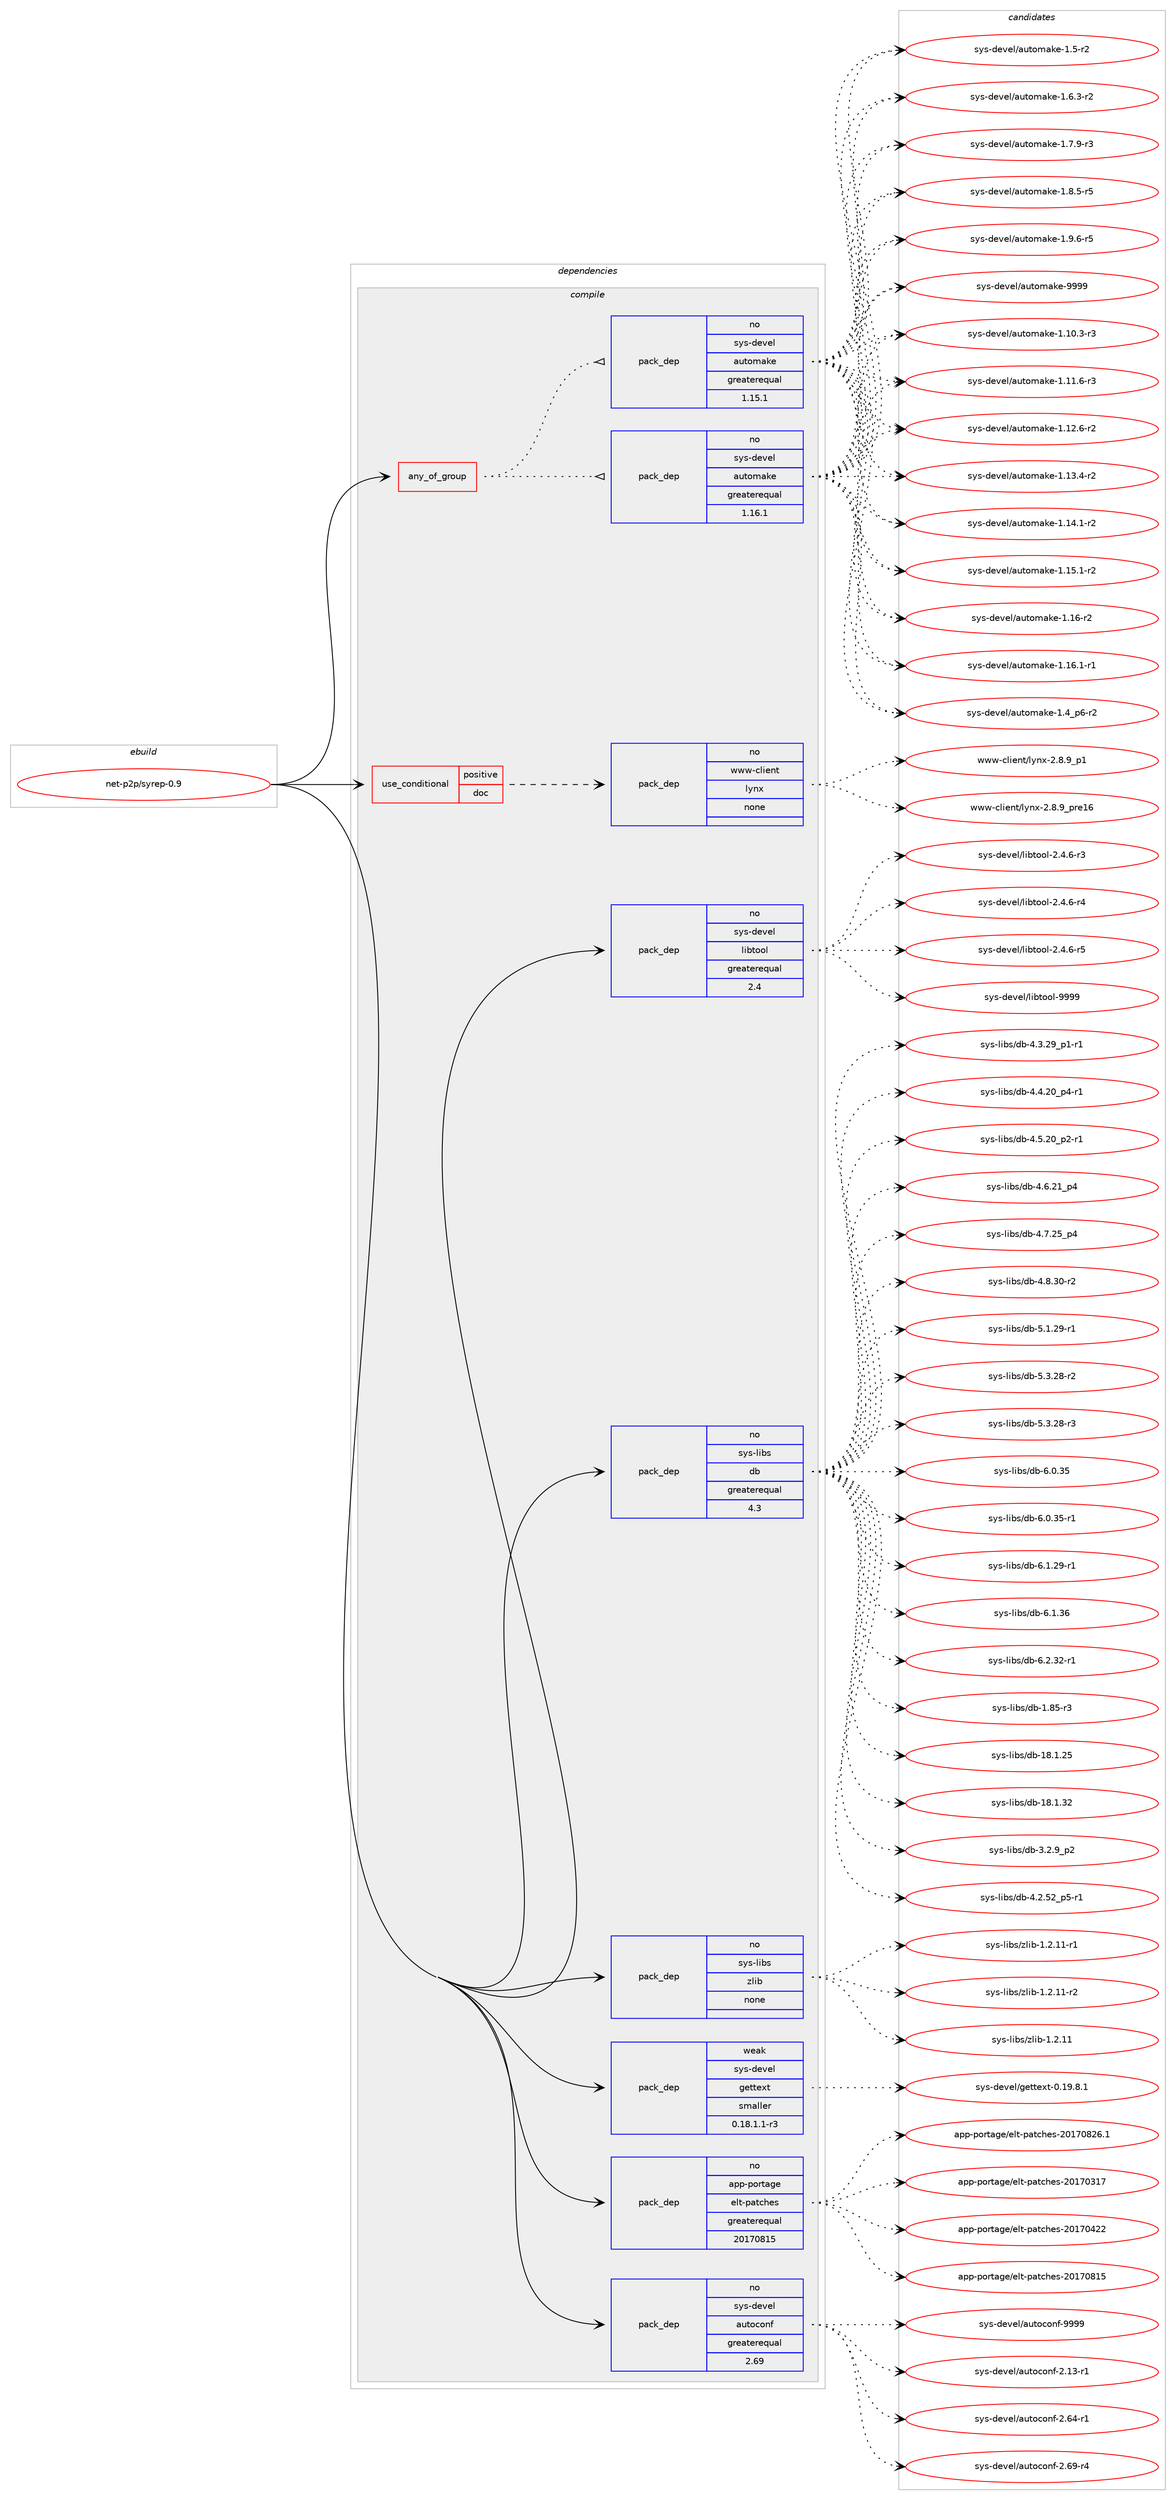 digraph prolog {

# *************
# Graph options
# *************

newrank=true;
concentrate=true;
compound=true;
graph [rankdir=LR,fontname=Helvetica,fontsize=10,ranksep=1.5];#, ranksep=2.5, nodesep=0.2];
edge  [arrowhead=vee];
node  [fontname=Helvetica,fontsize=10];

# **********
# The ebuild
# **********

subgraph cluster_leftcol {
color=gray;
rank=same;
label=<<i>ebuild</i>>;
id [label="net-p2p/syrep-0.9", color=red, width=4, href="../net-p2p/syrep-0.9.svg"];
}

# ****************
# The dependencies
# ****************

subgraph cluster_midcol {
color=gray;
label=<<i>dependencies</i>>;
subgraph cluster_compile {
fillcolor="#eeeeee";
style=filled;
label=<<i>compile</i>>;
subgraph any26560 {
dependency1676119 [label=<<TABLE BORDER="0" CELLBORDER="1" CELLSPACING="0" CELLPADDING="4"><TR><TD CELLPADDING="10">any_of_group</TD></TR></TABLE>>, shape=none, color=red];subgraph pack1198618 {
dependency1676120 [label=<<TABLE BORDER="0" CELLBORDER="1" CELLSPACING="0" CELLPADDING="4" WIDTH="220"><TR><TD ROWSPAN="6" CELLPADDING="30">pack_dep</TD></TR><TR><TD WIDTH="110">no</TD></TR><TR><TD>sys-devel</TD></TR><TR><TD>automake</TD></TR><TR><TD>greaterequal</TD></TR><TR><TD>1.16.1</TD></TR></TABLE>>, shape=none, color=blue];
}
dependency1676119:e -> dependency1676120:w [weight=20,style="dotted",arrowhead="oinv"];
subgraph pack1198619 {
dependency1676121 [label=<<TABLE BORDER="0" CELLBORDER="1" CELLSPACING="0" CELLPADDING="4" WIDTH="220"><TR><TD ROWSPAN="6" CELLPADDING="30">pack_dep</TD></TR><TR><TD WIDTH="110">no</TD></TR><TR><TD>sys-devel</TD></TR><TR><TD>automake</TD></TR><TR><TD>greaterequal</TD></TR><TR><TD>1.15.1</TD></TR></TABLE>>, shape=none, color=blue];
}
dependency1676119:e -> dependency1676121:w [weight=20,style="dotted",arrowhead="oinv"];
}
id:e -> dependency1676119:w [weight=20,style="solid",arrowhead="vee"];
subgraph cond450108 {
dependency1676122 [label=<<TABLE BORDER="0" CELLBORDER="1" CELLSPACING="0" CELLPADDING="4"><TR><TD ROWSPAN="3" CELLPADDING="10">use_conditional</TD></TR><TR><TD>positive</TD></TR><TR><TD>doc</TD></TR></TABLE>>, shape=none, color=red];
subgraph pack1198620 {
dependency1676123 [label=<<TABLE BORDER="0" CELLBORDER="1" CELLSPACING="0" CELLPADDING="4" WIDTH="220"><TR><TD ROWSPAN="6" CELLPADDING="30">pack_dep</TD></TR><TR><TD WIDTH="110">no</TD></TR><TR><TD>www-client</TD></TR><TR><TD>lynx</TD></TR><TR><TD>none</TD></TR><TR><TD></TD></TR></TABLE>>, shape=none, color=blue];
}
dependency1676122:e -> dependency1676123:w [weight=20,style="dashed",arrowhead="vee"];
}
id:e -> dependency1676122:w [weight=20,style="solid",arrowhead="vee"];
subgraph pack1198621 {
dependency1676124 [label=<<TABLE BORDER="0" CELLBORDER="1" CELLSPACING="0" CELLPADDING="4" WIDTH="220"><TR><TD ROWSPAN="6" CELLPADDING="30">pack_dep</TD></TR><TR><TD WIDTH="110">no</TD></TR><TR><TD>app-portage</TD></TR><TR><TD>elt-patches</TD></TR><TR><TD>greaterequal</TD></TR><TR><TD>20170815</TD></TR></TABLE>>, shape=none, color=blue];
}
id:e -> dependency1676124:w [weight=20,style="solid",arrowhead="vee"];
subgraph pack1198622 {
dependency1676125 [label=<<TABLE BORDER="0" CELLBORDER="1" CELLSPACING="0" CELLPADDING="4" WIDTH="220"><TR><TD ROWSPAN="6" CELLPADDING="30">pack_dep</TD></TR><TR><TD WIDTH="110">no</TD></TR><TR><TD>sys-devel</TD></TR><TR><TD>autoconf</TD></TR><TR><TD>greaterequal</TD></TR><TR><TD>2.69</TD></TR></TABLE>>, shape=none, color=blue];
}
id:e -> dependency1676125:w [weight=20,style="solid",arrowhead="vee"];
subgraph pack1198623 {
dependency1676126 [label=<<TABLE BORDER="0" CELLBORDER="1" CELLSPACING="0" CELLPADDING="4" WIDTH="220"><TR><TD ROWSPAN="6" CELLPADDING="30">pack_dep</TD></TR><TR><TD WIDTH="110">no</TD></TR><TR><TD>sys-devel</TD></TR><TR><TD>libtool</TD></TR><TR><TD>greaterequal</TD></TR><TR><TD>2.4</TD></TR></TABLE>>, shape=none, color=blue];
}
id:e -> dependency1676126:w [weight=20,style="solid",arrowhead="vee"];
subgraph pack1198624 {
dependency1676127 [label=<<TABLE BORDER="0" CELLBORDER="1" CELLSPACING="0" CELLPADDING="4" WIDTH="220"><TR><TD ROWSPAN="6" CELLPADDING="30">pack_dep</TD></TR><TR><TD WIDTH="110">no</TD></TR><TR><TD>sys-libs</TD></TR><TR><TD>db</TD></TR><TR><TD>greaterequal</TD></TR><TR><TD>4.3</TD></TR></TABLE>>, shape=none, color=blue];
}
id:e -> dependency1676127:w [weight=20,style="solid",arrowhead="vee"];
subgraph pack1198625 {
dependency1676128 [label=<<TABLE BORDER="0" CELLBORDER="1" CELLSPACING="0" CELLPADDING="4" WIDTH="220"><TR><TD ROWSPAN="6" CELLPADDING="30">pack_dep</TD></TR><TR><TD WIDTH="110">no</TD></TR><TR><TD>sys-libs</TD></TR><TR><TD>zlib</TD></TR><TR><TD>none</TD></TR><TR><TD></TD></TR></TABLE>>, shape=none, color=blue];
}
id:e -> dependency1676128:w [weight=20,style="solid",arrowhead="vee"];
subgraph pack1198626 {
dependency1676129 [label=<<TABLE BORDER="0" CELLBORDER="1" CELLSPACING="0" CELLPADDING="4" WIDTH="220"><TR><TD ROWSPAN="6" CELLPADDING="30">pack_dep</TD></TR><TR><TD WIDTH="110">weak</TD></TR><TR><TD>sys-devel</TD></TR><TR><TD>gettext</TD></TR><TR><TD>smaller</TD></TR><TR><TD>0.18.1.1-r3</TD></TR></TABLE>>, shape=none, color=blue];
}
id:e -> dependency1676129:w [weight=20,style="solid",arrowhead="vee"];
}
subgraph cluster_compileandrun {
fillcolor="#eeeeee";
style=filled;
label=<<i>compile and run</i>>;
}
subgraph cluster_run {
fillcolor="#eeeeee";
style=filled;
label=<<i>run</i>>;
}
}

# **************
# The candidates
# **************

subgraph cluster_choices {
rank=same;
color=gray;
label=<<i>candidates</i>>;

subgraph choice1198618 {
color=black;
nodesep=1;
choice11512111545100101118101108479711711611110997107101454946494846514511451 [label="sys-devel/automake-1.10.3-r3", color=red, width=4,href="../sys-devel/automake-1.10.3-r3.svg"];
choice11512111545100101118101108479711711611110997107101454946494946544511451 [label="sys-devel/automake-1.11.6-r3", color=red, width=4,href="../sys-devel/automake-1.11.6-r3.svg"];
choice11512111545100101118101108479711711611110997107101454946495046544511450 [label="sys-devel/automake-1.12.6-r2", color=red, width=4,href="../sys-devel/automake-1.12.6-r2.svg"];
choice11512111545100101118101108479711711611110997107101454946495146524511450 [label="sys-devel/automake-1.13.4-r2", color=red, width=4,href="../sys-devel/automake-1.13.4-r2.svg"];
choice11512111545100101118101108479711711611110997107101454946495246494511450 [label="sys-devel/automake-1.14.1-r2", color=red, width=4,href="../sys-devel/automake-1.14.1-r2.svg"];
choice11512111545100101118101108479711711611110997107101454946495346494511450 [label="sys-devel/automake-1.15.1-r2", color=red, width=4,href="../sys-devel/automake-1.15.1-r2.svg"];
choice1151211154510010111810110847971171161111099710710145494649544511450 [label="sys-devel/automake-1.16-r2", color=red, width=4,href="../sys-devel/automake-1.16-r2.svg"];
choice11512111545100101118101108479711711611110997107101454946495446494511449 [label="sys-devel/automake-1.16.1-r1", color=red, width=4,href="../sys-devel/automake-1.16.1-r1.svg"];
choice115121115451001011181011084797117116111109971071014549465295112544511450 [label="sys-devel/automake-1.4_p6-r2", color=red, width=4,href="../sys-devel/automake-1.4_p6-r2.svg"];
choice11512111545100101118101108479711711611110997107101454946534511450 [label="sys-devel/automake-1.5-r2", color=red, width=4,href="../sys-devel/automake-1.5-r2.svg"];
choice115121115451001011181011084797117116111109971071014549465446514511450 [label="sys-devel/automake-1.6.3-r2", color=red, width=4,href="../sys-devel/automake-1.6.3-r2.svg"];
choice115121115451001011181011084797117116111109971071014549465546574511451 [label="sys-devel/automake-1.7.9-r3", color=red, width=4,href="../sys-devel/automake-1.7.9-r3.svg"];
choice115121115451001011181011084797117116111109971071014549465646534511453 [label="sys-devel/automake-1.8.5-r5", color=red, width=4,href="../sys-devel/automake-1.8.5-r5.svg"];
choice115121115451001011181011084797117116111109971071014549465746544511453 [label="sys-devel/automake-1.9.6-r5", color=red, width=4,href="../sys-devel/automake-1.9.6-r5.svg"];
choice115121115451001011181011084797117116111109971071014557575757 [label="sys-devel/automake-9999", color=red, width=4,href="../sys-devel/automake-9999.svg"];
dependency1676120:e -> choice11512111545100101118101108479711711611110997107101454946494846514511451:w [style=dotted,weight="100"];
dependency1676120:e -> choice11512111545100101118101108479711711611110997107101454946494946544511451:w [style=dotted,weight="100"];
dependency1676120:e -> choice11512111545100101118101108479711711611110997107101454946495046544511450:w [style=dotted,weight="100"];
dependency1676120:e -> choice11512111545100101118101108479711711611110997107101454946495146524511450:w [style=dotted,weight="100"];
dependency1676120:e -> choice11512111545100101118101108479711711611110997107101454946495246494511450:w [style=dotted,weight="100"];
dependency1676120:e -> choice11512111545100101118101108479711711611110997107101454946495346494511450:w [style=dotted,weight="100"];
dependency1676120:e -> choice1151211154510010111810110847971171161111099710710145494649544511450:w [style=dotted,weight="100"];
dependency1676120:e -> choice11512111545100101118101108479711711611110997107101454946495446494511449:w [style=dotted,weight="100"];
dependency1676120:e -> choice115121115451001011181011084797117116111109971071014549465295112544511450:w [style=dotted,weight="100"];
dependency1676120:e -> choice11512111545100101118101108479711711611110997107101454946534511450:w [style=dotted,weight="100"];
dependency1676120:e -> choice115121115451001011181011084797117116111109971071014549465446514511450:w [style=dotted,weight="100"];
dependency1676120:e -> choice115121115451001011181011084797117116111109971071014549465546574511451:w [style=dotted,weight="100"];
dependency1676120:e -> choice115121115451001011181011084797117116111109971071014549465646534511453:w [style=dotted,weight="100"];
dependency1676120:e -> choice115121115451001011181011084797117116111109971071014549465746544511453:w [style=dotted,weight="100"];
dependency1676120:e -> choice115121115451001011181011084797117116111109971071014557575757:w [style=dotted,weight="100"];
}
subgraph choice1198619 {
color=black;
nodesep=1;
choice11512111545100101118101108479711711611110997107101454946494846514511451 [label="sys-devel/automake-1.10.3-r3", color=red, width=4,href="../sys-devel/automake-1.10.3-r3.svg"];
choice11512111545100101118101108479711711611110997107101454946494946544511451 [label="sys-devel/automake-1.11.6-r3", color=red, width=4,href="../sys-devel/automake-1.11.6-r3.svg"];
choice11512111545100101118101108479711711611110997107101454946495046544511450 [label="sys-devel/automake-1.12.6-r2", color=red, width=4,href="../sys-devel/automake-1.12.6-r2.svg"];
choice11512111545100101118101108479711711611110997107101454946495146524511450 [label="sys-devel/automake-1.13.4-r2", color=red, width=4,href="../sys-devel/automake-1.13.4-r2.svg"];
choice11512111545100101118101108479711711611110997107101454946495246494511450 [label="sys-devel/automake-1.14.1-r2", color=red, width=4,href="../sys-devel/automake-1.14.1-r2.svg"];
choice11512111545100101118101108479711711611110997107101454946495346494511450 [label="sys-devel/automake-1.15.1-r2", color=red, width=4,href="../sys-devel/automake-1.15.1-r2.svg"];
choice1151211154510010111810110847971171161111099710710145494649544511450 [label="sys-devel/automake-1.16-r2", color=red, width=4,href="../sys-devel/automake-1.16-r2.svg"];
choice11512111545100101118101108479711711611110997107101454946495446494511449 [label="sys-devel/automake-1.16.1-r1", color=red, width=4,href="../sys-devel/automake-1.16.1-r1.svg"];
choice115121115451001011181011084797117116111109971071014549465295112544511450 [label="sys-devel/automake-1.4_p6-r2", color=red, width=4,href="../sys-devel/automake-1.4_p6-r2.svg"];
choice11512111545100101118101108479711711611110997107101454946534511450 [label="sys-devel/automake-1.5-r2", color=red, width=4,href="../sys-devel/automake-1.5-r2.svg"];
choice115121115451001011181011084797117116111109971071014549465446514511450 [label="sys-devel/automake-1.6.3-r2", color=red, width=4,href="../sys-devel/automake-1.6.3-r2.svg"];
choice115121115451001011181011084797117116111109971071014549465546574511451 [label="sys-devel/automake-1.7.9-r3", color=red, width=4,href="../sys-devel/automake-1.7.9-r3.svg"];
choice115121115451001011181011084797117116111109971071014549465646534511453 [label="sys-devel/automake-1.8.5-r5", color=red, width=4,href="../sys-devel/automake-1.8.5-r5.svg"];
choice115121115451001011181011084797117116111109971071014549465746544511453 [label="sys-devel/automake-1.9.6-r5", color=red, width=4,href="../sys-devel/automake-1.9.6-r5.svg"];
choice115121115451001011181011084797117116111109971071014557575757 [label="sys-devel/automake-9999", color=red, width=4,href="../sys-devel/automake-9999.svg"];
dependency1676121:e -> choice11512111545100101118101108479711711611110997107101454946494846514511451:w [style=dotted,weight="100"];
dependency1676121:e -> choice11512111545100101118101108479711711611110997107101454946494946544511451:w [style=dotted,weight="100"];
dependency1676121:e -> choice11512111545100101118101108479711711611110997107101454946495046544511450:w [style=dotted,weight="100"];
dependency1676121:e -> choice11512111545100101118101108479711711611110997107101454946495146524511450:w [style=dotted,weight="100"];
dependency1676121:e -> choice11512111545100101118101108479711711611110997107101454946495246494511450:w [style=dotted,weight="100"];
dependency1676121:e -> choice11512111545100101118101108479711711611110997107101454946495346494511450:w [style=dotted,weight="100"];
dependency1676121:e -> choice1151211154510010111810110847971171161111099710710145494649544511450:w [style=dotted,weight="100"];
dependency1676121:e -> choice11512111545100101118101108479711711611110997107101454946495446494511449:w [style=dotted,weight="100"];
dependency1676121:e -> choice115121115451001011181011084797117116111109971071014549465295112544511450:w [style=dotted,weight="100"];
dependency1676121:e -> choice11512111545100101118101108479711711611110997107101454946534511450:w [style=dotted,weight="100"];
dependency1676121:e -> choice115121115451001011181011084797117116111109971071014549465446514511450:w [style=dotted,weight="100"];
dependency1676121:e -> choice115121115451001011181011084797117116111109971071014549465546574511451:w [style=dotted,weight="100"];
dependency1676121:e -> choice115121115451001011181011084797117116111109971071014549465646534511453:w [style=dotted,weight="100"];
dependency1676121:e -> choice115121115451001011181011084797117116111109971071014549465746544511453:w [style=dotted,weight="100"];
dependency1676121:e -> choice115121115451001011181011084797117116111109971071014557575757:w [style=dotted,weight="100"];
}
subgraph choice1198620 {
color=black;
nodesep=1;
choice1191191194599108105101110116471081211101204550465646579511249 [label="www-client/lynx-2.8.9_p1", color=red, width=4,href="../www-client/lynx-2.8.9_p1.svg"];
choice119119119459910810510111011647108121110120455046564657951121141014954 [label="www-client/lynx-2.8.9_pre16", color=red, width=4,href="../www-client/lynx-2.8.9_pre16.svg"];
dependency1676123:e -> choice1191191194599108105101110116471081211101204550465646579511249:w [style=dotted,weight="100"];
dependency1676123:e -> choice119119119459910810510111011647108121110120455046564657951121141014954:w [style=dotted,weight="100"];
}
subgraph choice1198621 {
color=black;
nodesep=1;
choice97112112451121111141169710310147101108116451129711699104101115455048495548514955 [label="app-portage/elt-patches-20170317", color=red, width=4,href="../app-portage/elt-patches-20170317.svg"];
choice97112112451121111141169710310147101108116451129711699104101115455048495548525050 [label="app-portage/elt-patches-20170422", color=red, width=4,href="../app-portage/elt-patches-20170422.svg"];
choice97112112451121111141169710310147101108116451129711699104101115455048495548564953 [label="app-portage/elt-patches-20170815", color=red, width=4,href="../app-portage/elt-patches-20170815.svg"];
choice971121124511211111411697103101471011081164511297116991041011154550484955485650544649 [label="app-portage/elt-patches-20170826.1", color=red, width=4,href="../app-portage/elt-patches-20170826.1.svg"];
dependency1676124:e -> choice97112112451121111141169710310147101108116451129711699104101115455048495548514955:w [style=dotted,weight="100"];
dependency1676124:e -> choice97112112451121111141169710310147101108116451129711699104101115455048495548525050:w [style=dotted,weight="100"];
dependency1676124:e -> choice97112112451121111141169710310147101108116451129711699104101115455048495548564953:w [style=dotted,weight="100"];
dependency1676124:e -> choice971121124511211111411697103101471011081164511297116991041011154550484955485650544649:w [style=dotted,weight="100"];
}
subgraph choice1198622 {
color=black;
nodesep=1;
choice1151211154510010111810110847971171161119911111010245504649514511449 [label="sys-devel/autoconf-2.13-r1", color=red, width=4,href="../sys-devel/autoconf-2.13-r1.svg"];
choice1151211154510010111810110847971171161119911111010245504654524511449 [label="sys-devel/autoconf-2.64-r1", color=red, width=4,href="../sys-devel/autoconf-2.64-r1.svg"];
choice1151211154510010111810110847971171161119911111010245504654574511452 [label="sys-devel/autoconf-2.69-r4", color=red, width=4,href="../sys-devel/autoconf-2.69-r4.svg"];
choice115121115451001011181011084797117116111991111101024557575757 [label="sys-devel/autoconf-9999", color=red, width=4,href="../sys-devel/autoconf-9999.svg"];
dependency1676125:e -> choice1151211154510010111810110847971171161119911111010245504649514511449:w [style=dotted,weight="100"];
dependency1676125:e -> choice1151211154510010111810110847971171161119911111010245504654524511449:w [style=dotted,weight="100"];
dependency1676125:e -> choice1151211154510010111810110847971171161119911111010245504654574511452:w [style=dotted,weight="100"];
dependency1676125:e -> choice115121115451001011181011084797117116111991111101024557575757:w [style=dotted,weight="100"];
}
subgraph choice1198623 {
color=black;
nodesep=1;
choice1151211154510010111810110847108105981161111111084550465246544511451 [label="sys-devel/libtool-2.4.6-r3", color=red, width=4,href="../sys-devel/libtool-2.4.6-r3.svg"];
choice1151211154510010111810110847108105981161111111084550465246544511452 [label="sys-devel/libtool-2.4.6-r4", color=red, width=4,href="../sys-devel/libtool-2.4.6-r4.svg"];
choice1151211154510010111810110847108105981161111111084550465246544511453 [label="sys-devel/libtool-2.4.6-r5", color=red, width=4,href="../sys-devel/libtool-2.4.6-r5.svg"];
choice1151211154510010111810110847108105981161111111084557575757 [label="sys-devel/libtool-9999", color=red, width=4,href="../sys-devel/libtool-9999.svg"];
dependency1676126:e -> choice1151211154510010111810110847108105981161111111084550465246544511451:w [style=dotted,weight="100"];
dependency1676126:e -> choice1151211154510010111810110847108105981161111111084550465246544511452:w [style=dotted,weight="100"];
dependency1676126:e -> choice1151211154510010111810110847108105981161111111084550465246544511453:w [style=dotted,weight="100"];
dependency1676126:e -> choice1151211154510010111810110847108105981161111111084557575757:w [style=dotted,weight="100"];
}
subgraph choice1198624 {
color=black;
nodesep=1;
choice1151211154510810598115471009845494656534511451 [label="sys-libs/db-1.85-r3", color=red, width=4,href="../sys-libs/db-1.85-r3.svg"];
choice115121115451081059811547100984549564649465053 [label="sys-libs/db-18.1.25", color=red, width=4,href="../sys-libs/db-18.1.25.svg"];
choice115121115451081059811547100984549564649465150 [label="sys-libs/db-18.1.32", color=red, width=4,href="../sys-libs/db-18.1.32.svg"];
choice115121115451081059811547100984551465046579511250 [label="sys-libs/db-3.2.9_p2", color=red, width=4,href="../sys-libs/db-3.2.9_p2.svg"];
choice115121115451081059811547100984552465046535095112534511449 [label="sys-libs/db-4.2.52_p5-r1", color=red, width=4,href="../sys-libs/db-4.2.52_p5-r1.svg"];
choice115121115451081059811547100984552465146505795112494511449 [label="sys-libs/db-4.3.29_p1-r1", color=red, width=4,href="../sys-libs/db-4.3.29_p1-r1.svg"];
choice115121115451081059811547100984552465246504895112524511449 [label="sys-libs/db-4.4.20_p4-r1", color=red, width=4,href="../sys-libs/db-4.4.20_p4-r1.svg"];
choice115121115451081059811547100984552465346504895112504511449 [label="sys-libs/db-4.5.20_p2-r1", color=red, width=4,href="../sys-libs/db-4.5.20_p2-r1.svg"];
choice11512111545108105981154710098455246544650499511252 [label="sys-libs/db-4.6.21_p4", color=red, width=4,href="../sys-libs/db-4.6.21_p4.svg"];
choice11512111545108105981154710098455246554650539511252 [label="sys-libs/db-4.7.25_p4", color=red, width=4,href="../sys-libs/db-4.7.25_p4.svg"];
choice11512111545108105981154710098455246564651484511450 [label="sys-libs/db-4.8.30-r2", color=red, width=4,href="../sys-libs/db-4.8.30-r2.svg"];
choice11512111545108105981154710098455346494650574511449 [label="sys-libs/db-5.1.29-r1", color=red, width=4,href="../sys-libs/db-5.1.29-r1.svg"];
choice11512111545108105981154710098455346514650564511450 [label="sys-libs/db-5.3.28-r2", color=red, width=4,href="../sys-libs/db-5.3.28-r2.svg"];
choice11512111545108105981154710098455346514650564511451 [label="sys-libs/db-5.3.28-r3", color=red, width=4,href="../sys-libs/db-5.3.28-r3.svg"];
choice1151211154510810598115471009845544648465153 [label="sys-libs/db-6.0.35", color=red, width=4,href="../sys-libs/db-6.0.35.svg"];
choice11512111545108105981154710098455446484651534511449 [label="sys-libs/db-6.0.35-r1", color=red, width=4,href="../sys-libs/db-6.0.35-r1.svg"];
choice11512111545108105981154710098455446494650574511449 [label="sys-libs/db-6.1.29-r1", color=red, width=4,href="../sys-libs/db-6.1.29-r1.svg"];
choice1151211154510810598115471009845544649465154 [label="sys-libs/db-6.1.36", color=red, width=4,href="../sys-libs/db-6.1.36.svg"];
choice11512111545108105981154710098455446504651504511449 [label="sys-libs/db-6.2.32-r1", color=red, width=4,href="../sys-libs/db-6.2.32-r1.svg"];
dependency1676127:e -> choice1151211154510810598115471009845494656534511451:w [style=dotted,weight="100"];
dependency1676127:e -> choice115121115451081059811547100984549564649465053:w [style=dotted,weight="100"];
dependency1676127:e -> choice115121115451081059811547100984549564649465150:w [style=dotted,weight="100"];
dependency1676127:e -> choice115121115451081059811547100984551465046579511250:w [style=dotted,weight="100"];
dependency1676127:e -> choice115121115451081059811547100984552465046535095112534511449:w [style=dotted,weight="100"];
dependency1676127:e -> choice115121115451081059811547100984552465146505795112494511449:w [style=dotted,weight="100"];
dependency1676127:e -> choice115121115451081059811547100984552465246504895112524511449:w [style=dotted,weight="100"];
dependency1676127:e -> choice115121115451081059811547100984552465346504895112504511449:w [style=dotted,weight="100"];
dependency1676127:e -> choice11512111545108105981154710098455246544650499511252:w [style=dotted,weight="100"];
dependency1676127:e -> choice11512111545108105981154710098455246554650539511252:w [style=dotted,weight="100"];
dependency1676127:e -> choice11512111545108105981154710098455246564651484511450:w [style=dotted,weight="100"];
dependency1676127:e -> choice11512111545108105981154710098455346494650574511449:w [style=dotted,weight="100"];
dependency1676127:e -> choice11512111545108105981154710098455346514650564511450:w [style=dotted,weight="100"];
dependency1676127:e -> choice11512111545108105981154710098455346514650564511451:w [style=dotted,weight="100"];
dependency1676127:e -> choice1151211154510810598115471009845544648465153:w [style=dotted,weight="100"];
dependency1676127:e -> choice11512111545108105981154710098455446484651534511449:w [style=dotted,weight="100"];
dependency1676127:e -> choice11512111545108105981154710098455446494650574511449:w [style=dotted,weight="100"];
dependency1676127:e -> choice1151211154510810598115471009845544649465154:w [style=dotted,weight="100"];
dependency1676127:e -> choice11512111545108105981154710098455446504651504511449:w [style=dotted,weight="100"];
}
subgraph choice1198625 {
color=black;
nodesep=1;
choice1151211154510810598115471221081059845494650464949 [label="sys-libs/zlib-1.2.11", color=red, width=4,href="../sys-libs/zlib-1.2.11.svg"];
choice11512111545108105981154712210810598454946504649494511449 [label="sys-libs/zlib-1.2.11-r1", color=red, width=4,href="../sys-libs/zlib-1.2.11-r1.svg"];
choice11512111545108105981154712210810598454946504649494511450 [label="sys-libs/zlib-1.2.11-r2", color=red, width=4,href="../sys-libs/zlib-1.2.11-r2.svg"];
dependency1676128:e -> choice1151211154510810598115471221081059845494650464949:w [style=dotted,weight="100"];
dependency1676128:e -> choice11512111545108105981154712210810598454946504649494511449:w [style=dotted,weight="100"];
dependency1676128:e -> choice11512111545108105981154712210810598454946504649494511450:w [style=dotted,weight="100"];
}
subgraph choice1198626 {
color=black;
nodesep=1;
choice1151211154510010111810110847103101116116101120116454846495746564649 [label="sys-devel/gettext-0.19.8.1", color=red, width=4,href="../sys-devel/gettext-0.19.8.1.svg"];
dependency1676129:e -> choice1151211154510010111810110847103101116116101120116454846495746564649:w [style=dotted,weight="100"];
}
}

}
